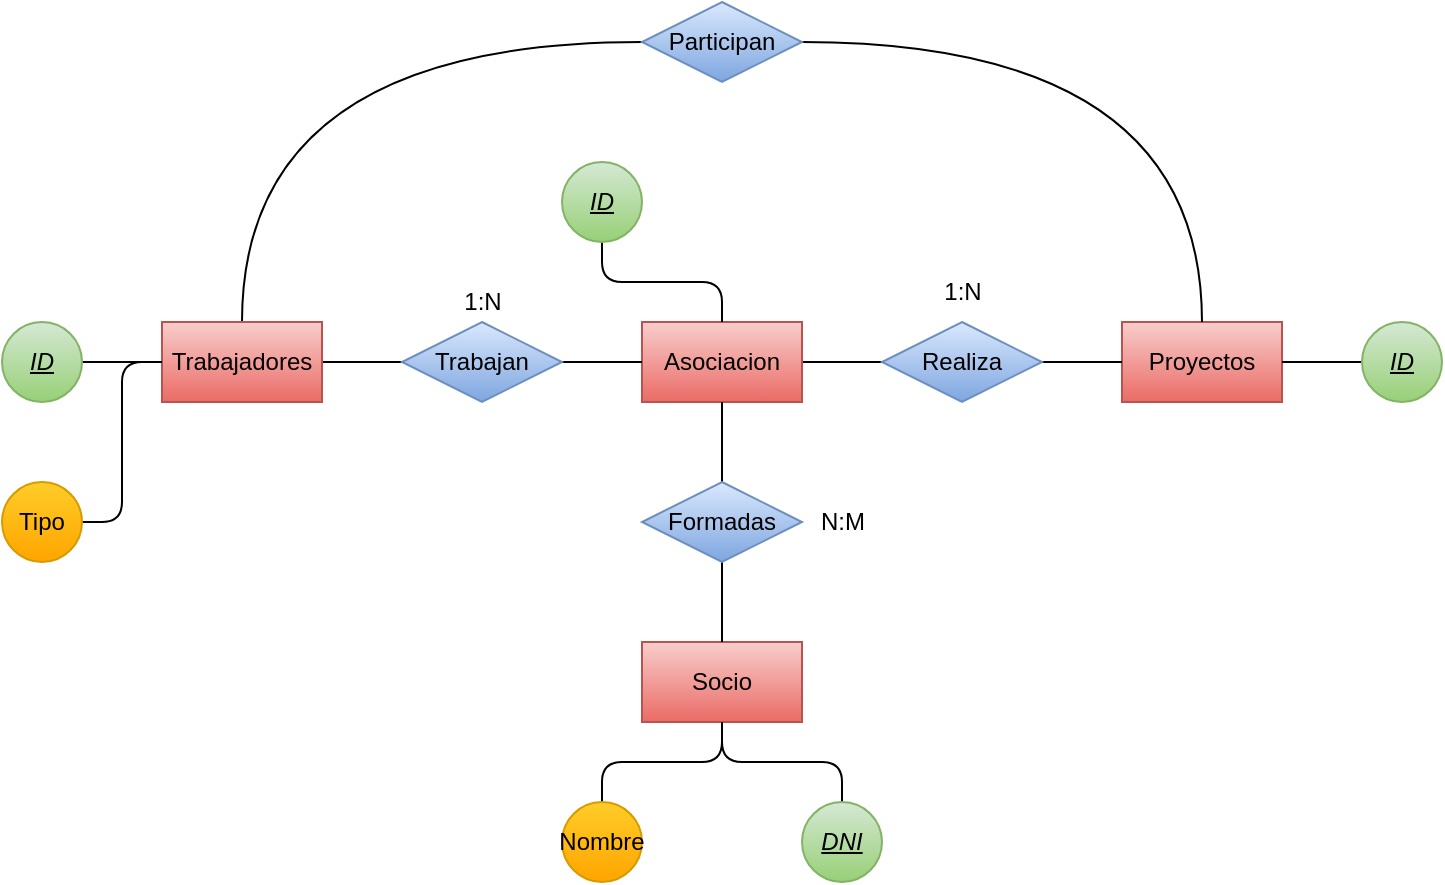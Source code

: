 <mxfile version="24.7.17">
  <diagram name="Página-1" id="kvXxCDeXsX5k-p9HuvL6">
    <mxGraphModel dx="1434" dy="750" grid="1" gridSize="10" guides="1" tooltips="1" connect="1" arrows="1" fold="1" page="1" pageScale="1" pageWidth="827" pageHeight="1169" math="0" shadow="0">
      <root>
        <mxCell id="0" />
        <mxCell id="1" parent="0" />
        <mxCell id="43I-Z5B9axo1uMz-SE6I-13" style="edgeStyle=orthogonalEdgeStyle;rounded=0;orthogonalLoop=1;jettySize=auto;html=1;exitX=1;exitY=0.5;exitDx=0;exitDy=0;entryX=0;entryY=0.5;entryDx=0;entryDy=0;endArrow=none;endFill=0;" edge="1" parent="1" source="43I-Z5B9axo1uMz-SE6I-1" target="43I-Z5B9axo1uMz-SE6I-11">
          <mxGeometry relative="1" as="geometry" />
        </mxCell>
        <mxCell id="43I-Z5B9axo1uMz-SE6I-1" value="Asociacion" style="rounded=0;whiteSpace=wrap;html=1;fillColor=#f8cecc;gradientColor=#ea6b66;strokeColor=#b85450;" vertex="1" parent="1">
          <mxGeometry x="360" y="240" width="80" height="40" as="geometry" />
        </mxCell>
        <mxCell id="43I-Z5B9axo1uMz-SE6I-2" value="Socio" style="rounded=0;whiteSpace=wrap;html=1;fillColor=#f8cecc;gradientColor=#ea6b66;strokeColor=#b85450;" vertex="1" parent="1">
          <mxGeometry x="360" y="400" width="80" height="40" as="geometry" />
        </mxCell>
        <mxCell id="43I-Z5B9axo1uMz-SE6I-3" value="Proyectos" style="rounded=0;whiteSpace=wrap;html=1;fillColor=#f8cecc;gradientColor=#ea6b66;strokeColor=#b85450;" vertex="1" parent="1">
          <mxGeometry x="600" y="240" width="80" height="40" as="geometry" />
        </mxCell>
        <mxCell id="43I-Z5B9axo1uMz-SE6I-6" style="edgeStyle=orthogonalEdgeStyle;rounded=0;orthogonalLoop=1;jettySize=auto;html=1;exitX=1;exitY=0.5;exitDx=0;exitDy=0;entryX=0;entryY=0.5;entryDx=0;entryDy=0;endArrow=none;endFill=0;" edge="1" parent="1" source="43I-Z5B9axo1uMz-SE6I-4" target="43I-Z5B9axo1uMz-SE6I-5">
          <mxGeometry relative="1" as="geometry" />
        </mxCell>
        <mxCell id="43I-Z5B9axo1uMz-SE6I-34" style="edgeStyle=orthogonalEdgeStyle;rounded=0;orthogonalLoop=1;jettySize=auto;html=1;exitX=0.5;exitY=0;exitDx=0;exitDy=0;entryX=0;entryY=0.5;entryDx=0;entryDy=0;curved=1;endArrow=none;endFill=0;" edge="1" parent="1" source="43I-Z5B9axo1uMz-SE6I-4" target="43I-Z5B9axo1uMz-SE6I-33">
          <mxGeometry relative="1" as="geometry" />
        </mxCell>
        <mxCell id="43I-Z5B9axo1uMz-SE6I-4" value="Trabajadores" style="rounded=0;whiteSpace=wrap;html=1;fillColor=#f8cecc;gradientColor=#ea6b66;strokeColor=#b85450;" vertex="1" parent="1">
          <mxGeometry x="120" y="240" width="80" height="40" as="geometry" />
        </mxCell>
        <mxCell id="43I-Z5B9axo1uMz-SE6I-7" style="edgeStyle=orthogonalEdgeStyle;rounded=0;orthogonalLoop=1;jettySize=auto;html=1;exitX=1;exitY=0.5;exitDx=0;exitDy=0;entryX=0;entryY=0.5;entryDx=0;entryDy=0;endArrow=none;endFill=0;" edge="1" parent="1" source="43I-Z5B9axo1uMz-SE6I-5" target="43I-Z5B9axo1uMz-SE6I-1">
          <mxGeometry relative="1" as="geometry" />
        </mxCell>
        <mxCell id="43I-Z5B9axo1uMz-SE6I-5" value="Trabajan" style="rhombus;whiteSpace=wrap;html=1;fillColor=#dae8fc;gradientColor=#7ea6e0;strokeColor=#6c8ebf;" vertex="1" parent="1">
          <mxGeometry x="240" y="240" width="80" height="40" as="geometry" />
        </mxCell>
        <mxCell id="43I-Z5B9axo1uMz-SE6I-9" style="edgeStyle=orthogonalEdgeStyle;rounded=0;orthogonalLoop=1;jettySize=auto;html=1;exitX=0.5;exitY=0;exitDx=0;exitDy=0;entryX=0.5;entryY=1;entryDx=0;entryDy=0;endArrow=none;endFill=0;" edge="1" parent="1" source="43I-Z5B9axo1uMz-SE6I-8" target="43I-Z5B9axo1uMz-SE6I-1">
          <mxGeometry relative="1" as="geometry" />
        </mxCell>
        <mxCell id="43I-Z5B9axo1uMz-SE6I-10" style="edgeStyle=orthogonalEdgeStyle;rounded=0;orthogonalLoop=1;jettySize=auto;html=1;exitX=0.5;exitY=1;exitDx=0;exitDy=0;entryX=0.5;entryY=0;entryDx=0;entryDy=0;endArrow=none;endFill=0;" edge="1" parent="1" source="43I-Z5B9axo1uMz-SE6I-8" target="43I-Z5B9axo1uMz-SE6I-2">
          <mxGeometry relative="1" as="geometry" />
        </mxCell>
        <mxCell id="43I-Z5B9axo1uMz-SE6I-8" value="Formadas" style="rhombus;whiteSpace=wrap;html=1;fillColor=#dae8fc;gradientColor=#7ea6e0;strokeColor=#6c8ebf;" vertex="1" parent="1">
          <mxGeometry x="360" y="320" width="80" height="40" as="geometry" />
        </mxCell>
        <mxCell id="43I-Z5B9axo1uMz-SE6I-12" style="edgeStyle=orthogonalEdgeStyle;rounded=0;orthogonalLoop=1;jettySize=auto;html=1;exitX=1;exitY=0.5;exitDx=0;exitDy=0;entryX=0;entryY=0.5;entryDx=0;entryDy=0;endArrow=none;endFill=0;" edge="1" parent="1" source="43I-Z5B9axo1uMz-SE6I-11" target="43I-Z5B9axo1uMz-SE6I-3">
          <mxGeometry relative="1" as="geometry" />
        </mxCell>
        <mxCell id="43I-Z5B9axo1uMz-SE6I-11" value="Realiza" style="rhombus;whiteSpace=wrap;html=1;fillColor=#dae8fc;gradientColor=#7ea6e0;strokeColor=#6c8ebf;" vertex="1" parent="1">
          <mxGeometry x="480" y="240" width="80" height="40" as="geometry" />
        </mxCell>
        <mxCell id="43I-Z5B9axo1uMz-SE6I-19" style="edgeStyle=orthogonalEdgeStyle;rounded=0;orthogonalLoop=1;jettySize=auto;html=1;exitX=0;exitY=0.5;exitDx=0;exitDy=0;endArrow=none;endFill=0;" edge="1" parent="1" source="43I-Z5B9axo1uMz-SE6I-18" target="43I-Z5B9axo1uMz-SE6I-3">
          <mxGeometry relative="1" as="geometry" />
        </mxCell>
        <mxCell id="43I-Z5B9axo1uMz-SE6I-18" value="&lt;u&gt;&lt;i&gt;ID&lt;/i&gt;&lt;/u&gt;" style="ellipse;whiteSpace=wrap;html=1;fillColor=#d5e8d4;gradientColor=#97d077;strokeColor=#82b366;" vertex="1" parent="1">
          <mxGeometry x="720" y="240" width="40" height="40" as="geometry" />
        </mxCell>
        <mxCell id="43I-Z5B9axo1uMz-SE6I-21" style="edgeStyle=orthogonalEdgeStyle;rounded=1;orthogonalLoop=1;jettySize=auto;html=1;exitX=0.5;exitY=1;exitDx=0;exitDy=0;entryX=0.5;entryY=0;entryDx=0;entryDy=0;endArrow=none;endFill=0;curved=0;" edge="1" parent="1" source="43I-Z5B9axo1uMz-SE6I-20" target="43I-Z5B9axo1uMz-SE6I-1">
          <mxGeometry relative="1" as="geometry" />
        </mxCell>
        <mxCell id="43I-Z5B9axo1uMz-SE6I-20" value="&lt;u&gt;&lt;i&gt;ID&lt;/i&gt;&lt;/u&gt;" style="ellipse;whiteSpace=wrap;html=1;fillColor=#d5e8d4;gradientColor=#97d077;strokeColor=#82b366;" vertex="1" parent="1">
          <mxGeometry x="320" y="160" width="40" height="40" as="geometry" />
        </mxCell>
        <mxCell id="43I-Z5B9axo1uMz-SE6I-23" style="edgeStyle=orthogonalEdgeStyle;rounded=0;orthogonalLoop=1;jettySize=auto;html=1;exitX=1;exitY=0.5;exitDx=0;exitDy=0;entryX=0;entryY=0.5;entryDx=0;entryDy=0;endArrow=none;endFill=0;" edge="1" parent="1" source="43I-Z5B9axo1uMz-SE6I-22" target="43I-Z5B9axo1uMz-SE6I-4">
          <mxGeometry relative="1" as="geometry" />
        </mxCell>
        <mxCell id="43I-Z5B9axo1uMz-SE6I-22" value="&lt;u&gt;&lt;i&gt;ID&lt;/i&gt;&lt;/u&gt;" style="ellipse;whiteSpace=wrap;html=1;fillColor=#d5e8d4;gradientColor=#97d077;strokeColor=#82b366;" vertex="1" parent="1">
          <mxGeometry x="40" y="240" width="40" height="40" as="geometry" />
        </mxCell>
        <mxCell id="43I-Z5B9axo1uMz-SE6I-25" style="edgeStyle=orthogonalEdgeStyle;rounded=1;orthogonalLoop=1;jettySize=auto;html=1;exitX=1;exitY=0.5;exitDx=0;exitDy=0;entryX=0;entryY=0.5;entryDx=0;entryDy=0;curved=0;endArrow=none;endFill=0;" edge="1" parent="1" source="43I-Z5B9axo1uMz-SE6I-24" target="43I-Z5B9axo1uMz-SE6I-4">
          <mxGeometry relative="1" as="geometry" />
        </mxCell>
        <mxCell id="43I-Z5B9axo1uMz-SE6I-24" value="Tipo" style="ellipse;whiteSpace=wrap;html=1;fillColor=#ffcd28;gradientColor=#ffa500;strokeColor=#d79b00;" vertex="1" parent="1">
          <mxGeometry x="40" y="320" width="40" height="40" as="geometry" />
        </mxCell>
        <mxCell id="43I-Z5B9axo1uMz-SE6I-27" style="edgeStyle=orthogonalEdgeStyle;rounded=1;orthogonalLoop=1;jettySize=auto;html=1;exitX=0.5;exitY=0;exitDx=0;exitDy=0;entryX=0.5;entryY=1;entryDx=0;entryDy=0;curved=0;endArrow=none;endFill=0;" edge="1" parent="1" source="43I-Z5B9axo1uMz-SE6I-26" target="43I-Z5B9axo1uMz-SE6I-2">
          <mxGeometry relative="1" as="geometry" />
        </mxCell>
        <mxCell id="43I-Z5B9axo1uMz-SE6I-26" value="&lt;u&gt;&lt;i&gt;DNI&lt;/i&gt;&lt;/u&gt;" style="ellipse;whiteSpace=wrap;html=1;fillColor=#d5e8d4;gradientColor=#97d077;strokeColor=#82b366;" vertex="1" parent="1">
          <mxGeometry x="440" y="480" width="40" height="40" as="geometry" />
        </mxCell>
        <mxCell id="43I-Z5B9axo1uMz-SE6I-29" style="edgeStyle=orthogonalEdgeStyle;rounded=1;orthogonalLoop=1;jettySize=auto;html=1;exitX=0.5;exitY=0;exitDx=0;exitDy=0;entryX=0.5;entryY=1;entryDx=0;entryDy=0;endArrow=none;endFill=0;curved=0;" edge="1" parent="1" source="43I-Z5B9axo1uMz-SE6I-28" target="43I-Z5B9axo1uMz-SE6I-2">
          <mxGeometry relative="1" as="geometry" />
        </mxCell>
        <mxCell id="43I-Z5B9axo1uMz-SE6I-28" value="Nombre" style="ellipse;whiteSpace=wrap;html=1;fillColor=#ffcd28;gradientColor=#ffa500;strokeColor=#d79b00;" vertex="1" parent="1">
          <mxGeometry x="320" y="480" width="40" height="40" as="geometry" />
        </mxCell>
        <mxCell id="43I-Z5B9axo1uMz-SE6I-30" value="1:N" style="text;html=1;align=center;verticalAlign=middle;resizable=0;points=[];autosize=1;strokeColor=none;fillColor=none;" vertex="1" parent="1">
          <mxGeometry x="260" y="215" width="40" height="30" as="geometry" />
        </mxCell>
        <mxCell id="43I-Z5B9axo1uMz-SE6I-31" value="1:N" style="text;html=1;align=center;verticalAlign=middle;resizable=0;points=[];autosize=1;strokeColor=none;fillColor=none;" vertex="1" parent="1">
          <mxGeometry x="500" y="210" width="40" height="30" as="geometry" />
        </mxCell>
        <mxCell id="43I-Z5B9axo1uMz-SE6I-35" style="edgeStyle=orthogonalEdgeStyle;rounded=0;orthogonalLoop=1;jettySize=auto;html=1;exitX=1;exitY=0.5;exitDx=0;exitDy=0;curved=1;endArrow=none;endFill=0;" edge="1" parent="1" source="43I-Z5B9axo1uMz-SE6I-33" target="43I-Z5B9axo1uMz-SE6I-3">
          <mxGeometry relative="1" as="geometry" />
        </mxCell>
        <mxCell id="43I-Z5B9axo1uMz-SE6I-33" value="Participan" style="rhombus;whiteSpace=wrap;html=1;fillColor=#dae8fc;gradientColor=#7ea6e0;strokeColor=#6c8ebf;" vertex="1" parent="1">
          <mxGeometry x="360" y="80" width="80" height="40" as="geometry" />
        </mxCell>
        <mxCell id="43I-Z5B9axo1uMz-SE6I-36" value="N:M" style="text;html=1;align=center;verticalAlign=middle;resizable=0;points=[];autosize=1;strokeColor=none;fillColor=none;" vertex="1" parent="1">
          <mxGeometry x="435" y="325" width="50" height="30" as="geometry" />
        </mxCell>
      </root>
    </mxGraphModel>
  </diagram>
</mxfile>
